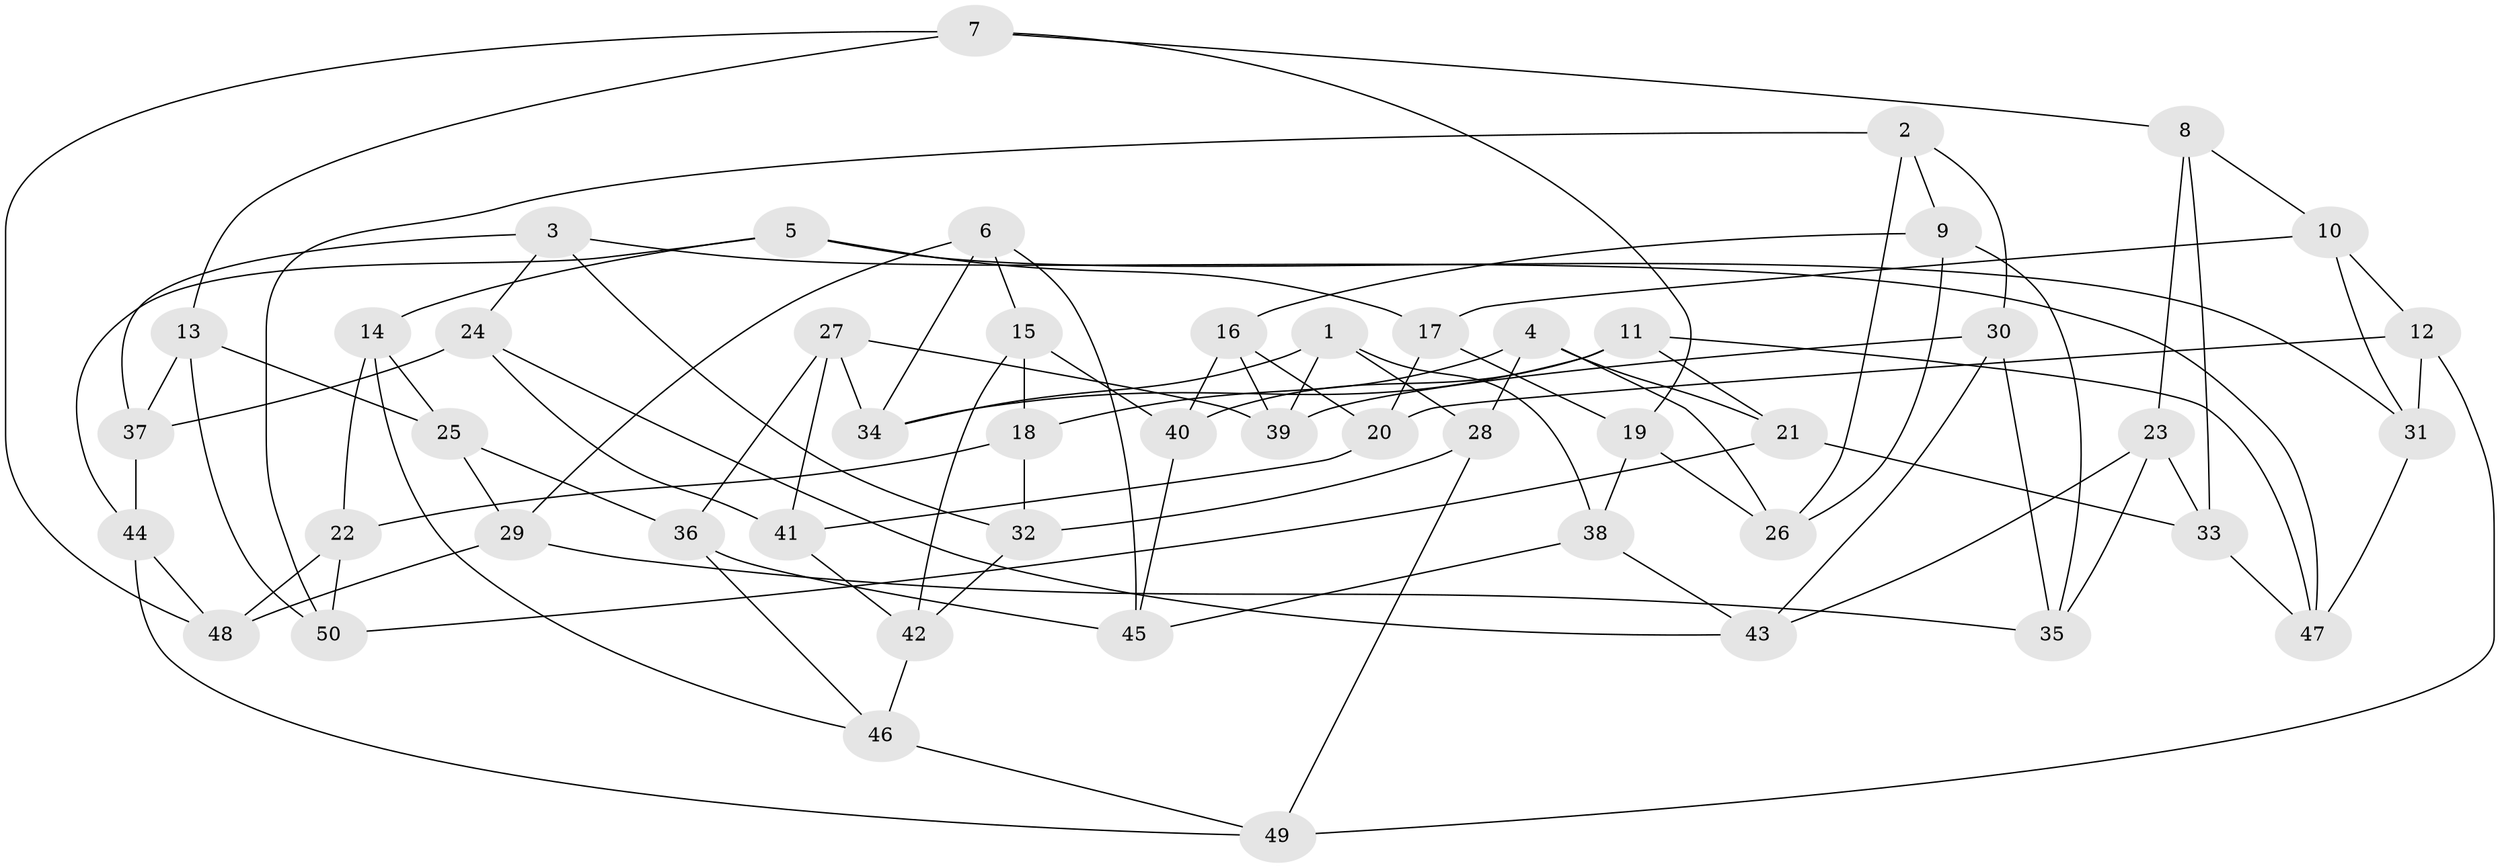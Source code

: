 // Generated by graph-tools (version 1.1) at 2025/03/03/09/25 03:03:02]
// undirected, 50 vertices, 100 edges
graph export_dot {
graph [start="1"]
  node [color=gray90,style=filled];
  1;
  2;
  3;
  4;
  5;
  6;
  7;
  8;
  9;
  10;
  11;
  12;
  13;
  14;
  15;
  16;
  17;
  18;
  19;
  20;
  21;
  22;
  23;
  24;
  25;
  26;
  27;
  28;
  29;
  30;
  31;
  32;
  33;
  34;
  35;
  36;
  37;
  38;
  39;
  40;
  41;
  42;
  43;
  44;
  45;
  46;
  47;
  48;
  49;
  50;
  1 -- 34;
  1 -- 38;
  1 -- 39;
  1 -- 28;
  2 -- 26;
  2 -- 50;
  2 -- 9;
  2 -- 30;
  3 -- 37;
  3 -- 32;
  3 -- 47;
  3 -- 24;
  4 -- 21;
  4 -- 18;
  4 -- 26;
  4 -- 28;
  5 -- 17;
  5 -- 31;
  5 -- 14;
  5 -- 44;
  6 -- 45;
  6 -- 29;
  6 -- 34;
  6 -- 15;
  7 -- 19;
  7 -- 8;
  7 -- 48;
  7 -- 13;
  8 -- 33;
  8 -- 10;
  8 -- 23;
  9 -- 35;
  9 -- 16;
  9 -- 26;
  10 -- 12;
  10 -- 31;
  10 -- 17;
  11 -- 47;
  11 -- 21;
  11 -- 40;
  11 -- 34;
  12 -- 31;
  12 -- 20;
  12 -- 49;
  13 -- 37;
  13 -- 25;
  13 -- 50;
  14 -- 22;
  14 -- 25;
  14 -- 46;
  15 -- 40;
  15 -- 18;
  15 -- 42;
  16 -- 40;
  16 -- 20;
  16 -- 39;
  17 -- 20;
  17 -- 19;
  18 -- 22;
  18 -- 32;
  19 -- 38;
  19 -- 26;
  20 -- 41;
  21 -- 33;
  21 -- 50;
  22 -- 50;
  22 -- 48;
  23 -- 43;
  23 -- 35;
  23 -- 33;
  24 -- 43;
  24 -- 41;
  24 -- 37;
  25 -- 29;
  25 -- 36;
  27 -- 41;
  27 -- 39;
  27 -- 36;
  27 -- 34;
  28 -- 49;
  28 -- 32;
  29 -- 48;
  29 -- 35;
  30 -- 39;
  30 -- 43;
  30 -- 35;
  31 -- 47;
  32 -- 42;
  33 -- 47;
  36 -- 45;
  36 -- 46;
  37 -- 44;
  38 -- 45;
  38 -- 43;
  40 -- 45;
  41 -- 42;
  42 -- 46;
  44 -- 48;
  44 -- 49;
  46 -- 49;
}
